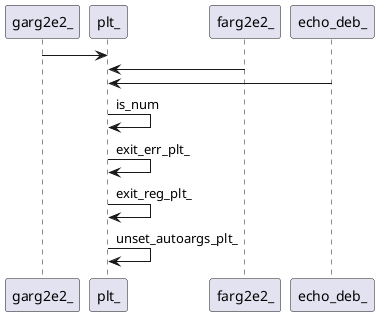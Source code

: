 @startuml rete
garg2e2_ -> plt_ 
farg2e2_ -> plt_
echo_deb_ -> plt_
plt_ -> plt_:is_num
plt_ -> plt_:exit_err_plt_
plt_ -> plt_:exit_reg_plt_
plt_ -> plt_:unset_autoargs_plt_
' {wrap_fn}
' fnn o-> plt_
' {body_fn}
@enduml